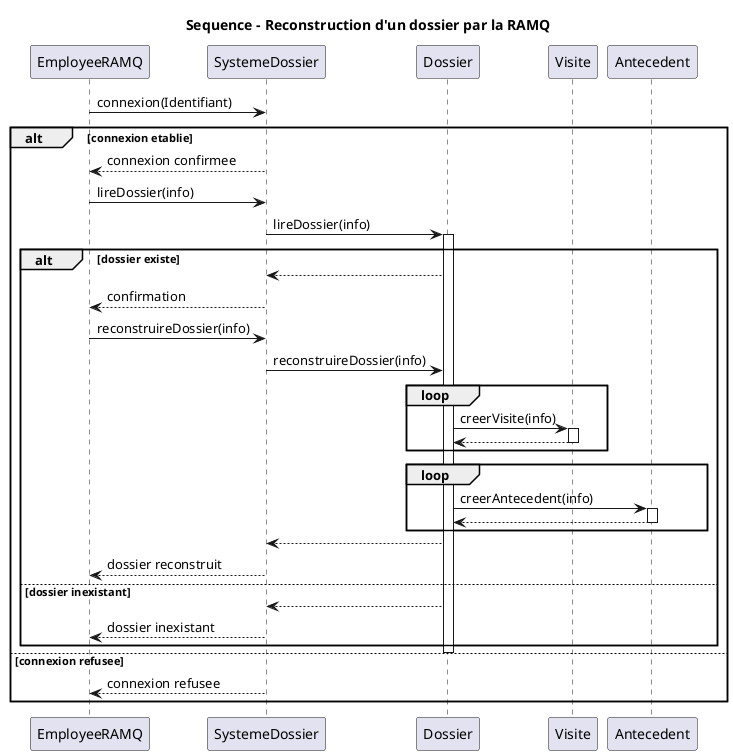 @startuml EmployeRamqReconstructionDossier

Title Sequence - Reconstruction d'un dossier par la RAMQ

participant EmployeeRAMQ as ER
participant SystemeDossier as SD 
participant Dossier as D 
participant Visite as V
participant Antecedent as A 

ER -> SD : connexion(Identifiant)

alt connexion etablie

    SD --> ER : connexion confirmee
    ER -> SD : lireDossier(info)
    SD -> D : lireDossier(info)
    activate D
    alt dossier existe
        D --> SD
        SD --> ER : confirmation
        ER -> SD : reconstruireDossier(info)
        SD -> D : reconstruireDossier(info)

        loop
            D -> V : creerVisite(info)
            activate V
            V --> D
            deactivate V
        end

        loop
            D -> A : creerAntecedent(info)
            activate A
            A --> D
            deactivate A
        end
        
        D --> SD
        SD --> ER : dossier reconstruit
    else dossier inexistant
        D --> SD
        SD --> ER : dossier inexistant

    end
    deactivate D
else connexion refusee

    SD --> ER : connexion refusee

end


@enduml